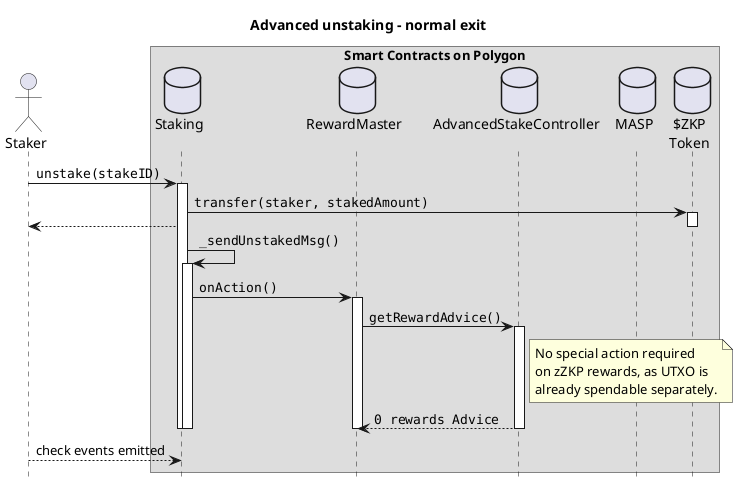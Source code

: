 @startuml
'https://plantuml.com/sequence-diagram

title **Advanced unstaking - normal exit**

'autonumber

<style>
</style>

hide footbox
actor "Staker" as staker

box "Smart Contracts on Polygon"
  database "Staking\n" as Staking
  database "RewardMaster\n" as rMaster
  database "AdvancedStakeController\n" as aSCtrl
  database "MASP\n" as MASP
  database "$ZKP\nToken" as PZKP
end box

staker -> Staking ++ : ""unstake(stakeID)""
  Staking -> PZKP ++ : ""transfer(staker, stakedAmount)""
    Staking --> staker
  deactivate PZKP
  Staking -> Staking ++ : ""_sendUnstakedMsg()""
    'Staking -> SMP: _encodeStakeActionType()
    'return
    Staking -> rMaster ++ : ""onAction()""
      rMaster -> aSCtrl ++ : ""getRewardAdvice()""
note right of aSCtrl
  No special action required
  on zZKP rewards, as UTXO is
  already spendable separately.
end note

      return ""0 rewards Advice""
    deactivate rMaster
  deactivate Staking
deactivate Staking

staker --> Staking : check events emitted

@enduml
